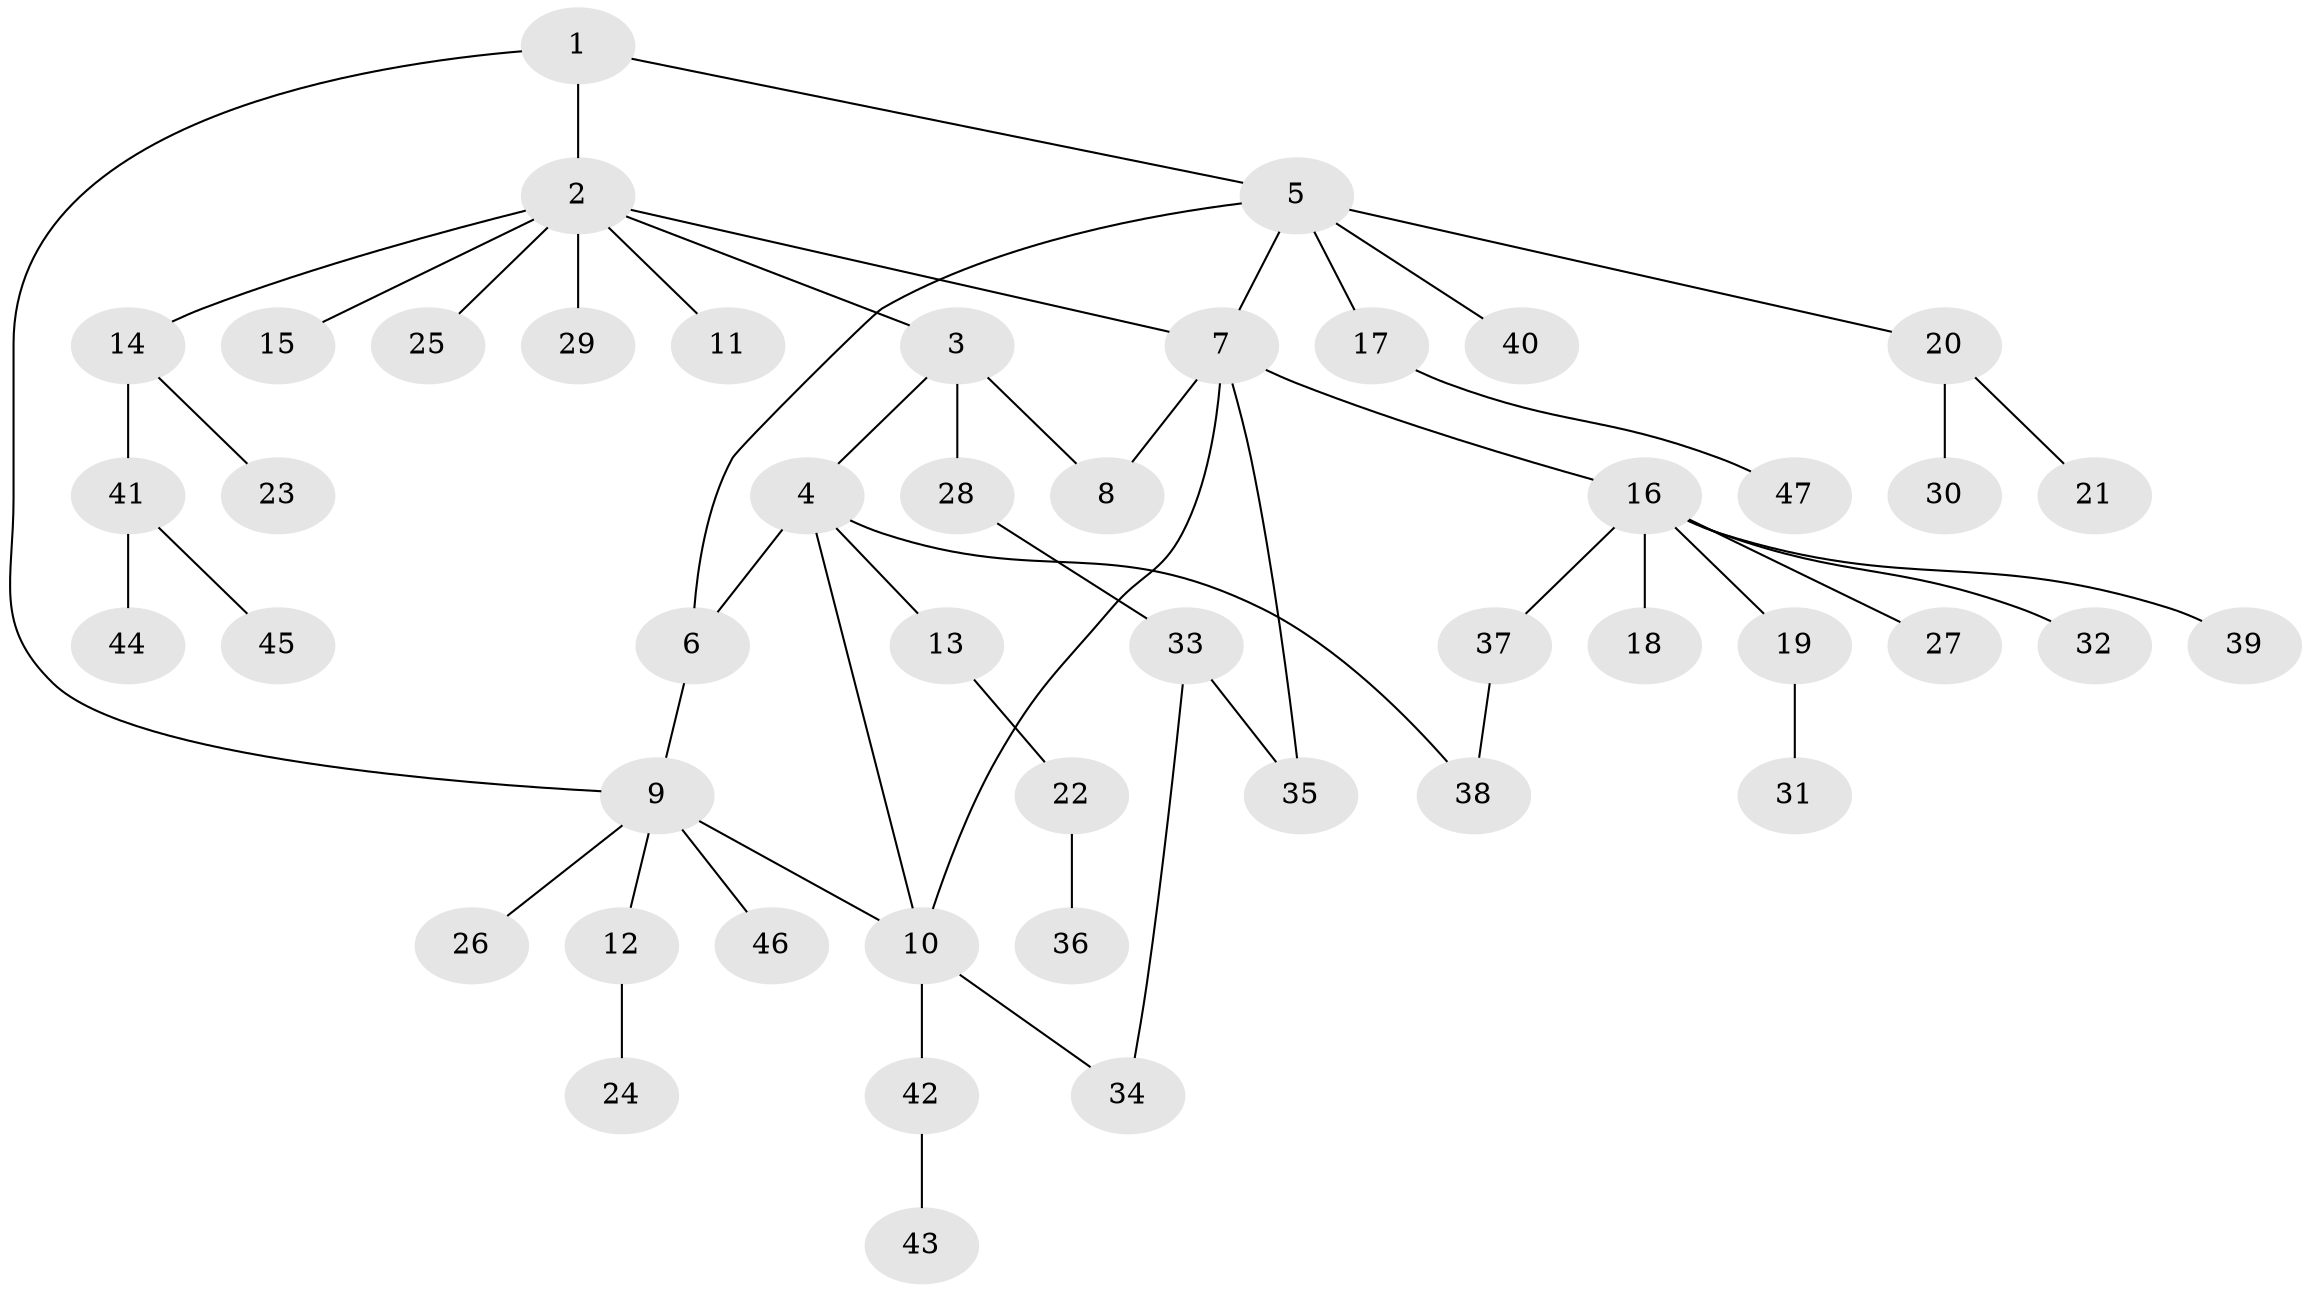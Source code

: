 // Generated by graph-tools (version 1.1) at 2025/11/02/27/25 16:11:37]
// undirected, 47 vertices, 55 edges
graph export_dot {
graph [start="1"]
  node [color=gray90,style=filled];
  1;
  2;
  3;
  4;
  5;
  6;
  7;
  8;
  9;
  10;
  11;
  12;
  13;
  14;
  15;
  16;
  17;
  18;
  19;
  20;
  21;
  22;
  23;
  24;
  25;
  26;
  27;
  28;
  29;
  30;
  31;
  32;
  33;
  34;
  35;
  36;
  37;
  38;
  39;
  40;
  41;
  42;
  43;
  44;
  45;
  46;
  47;
  1 -- 2;
  1 -- 5;
  1 -- 9;
  2 -- 3;
  2 -- 7;
  2 -- 11;
  2 -- 14;
  2 -- 15;
  2 -- 25;
  2 -- 29;
  3 -- 4;
  3 -- 8;
  3 -- 28;
  4 -- 6;
  4 -- 10;
  4 -- 13;
  4 -- 38;
  5 -- 6;
  5 -- 7;
  5 -- 17;
  5 -- 20;
  5 -- 40;
  6 -- 9;
  7 -- 8;
  7 -- 10;
  7 -- 16;
  7 -- 35;
  9 -- 10;
  9 -- 12;
  9 -- 26;
  9 -- 46;
  10 -- 34;
  10 -- 42;
  12 -- 24;
  13 -- 22;
  14 -- 23;
  14 -- 41;
  16 -- 18;
  16 -- 19;
  16 -- 27;
  16 -- 32;
  16 -- 37;
  16 -- 39;
  17 -- 47;
  19 -- 31;
  20 -- 21;
  20 -- 30;
  22 -- 36;
  28 -- 33;
  33 -- 34;
  33 -- 35;
  37 -- 38;
  41 -- 44;
  41 -- 45;
  42 -- 43;
}
